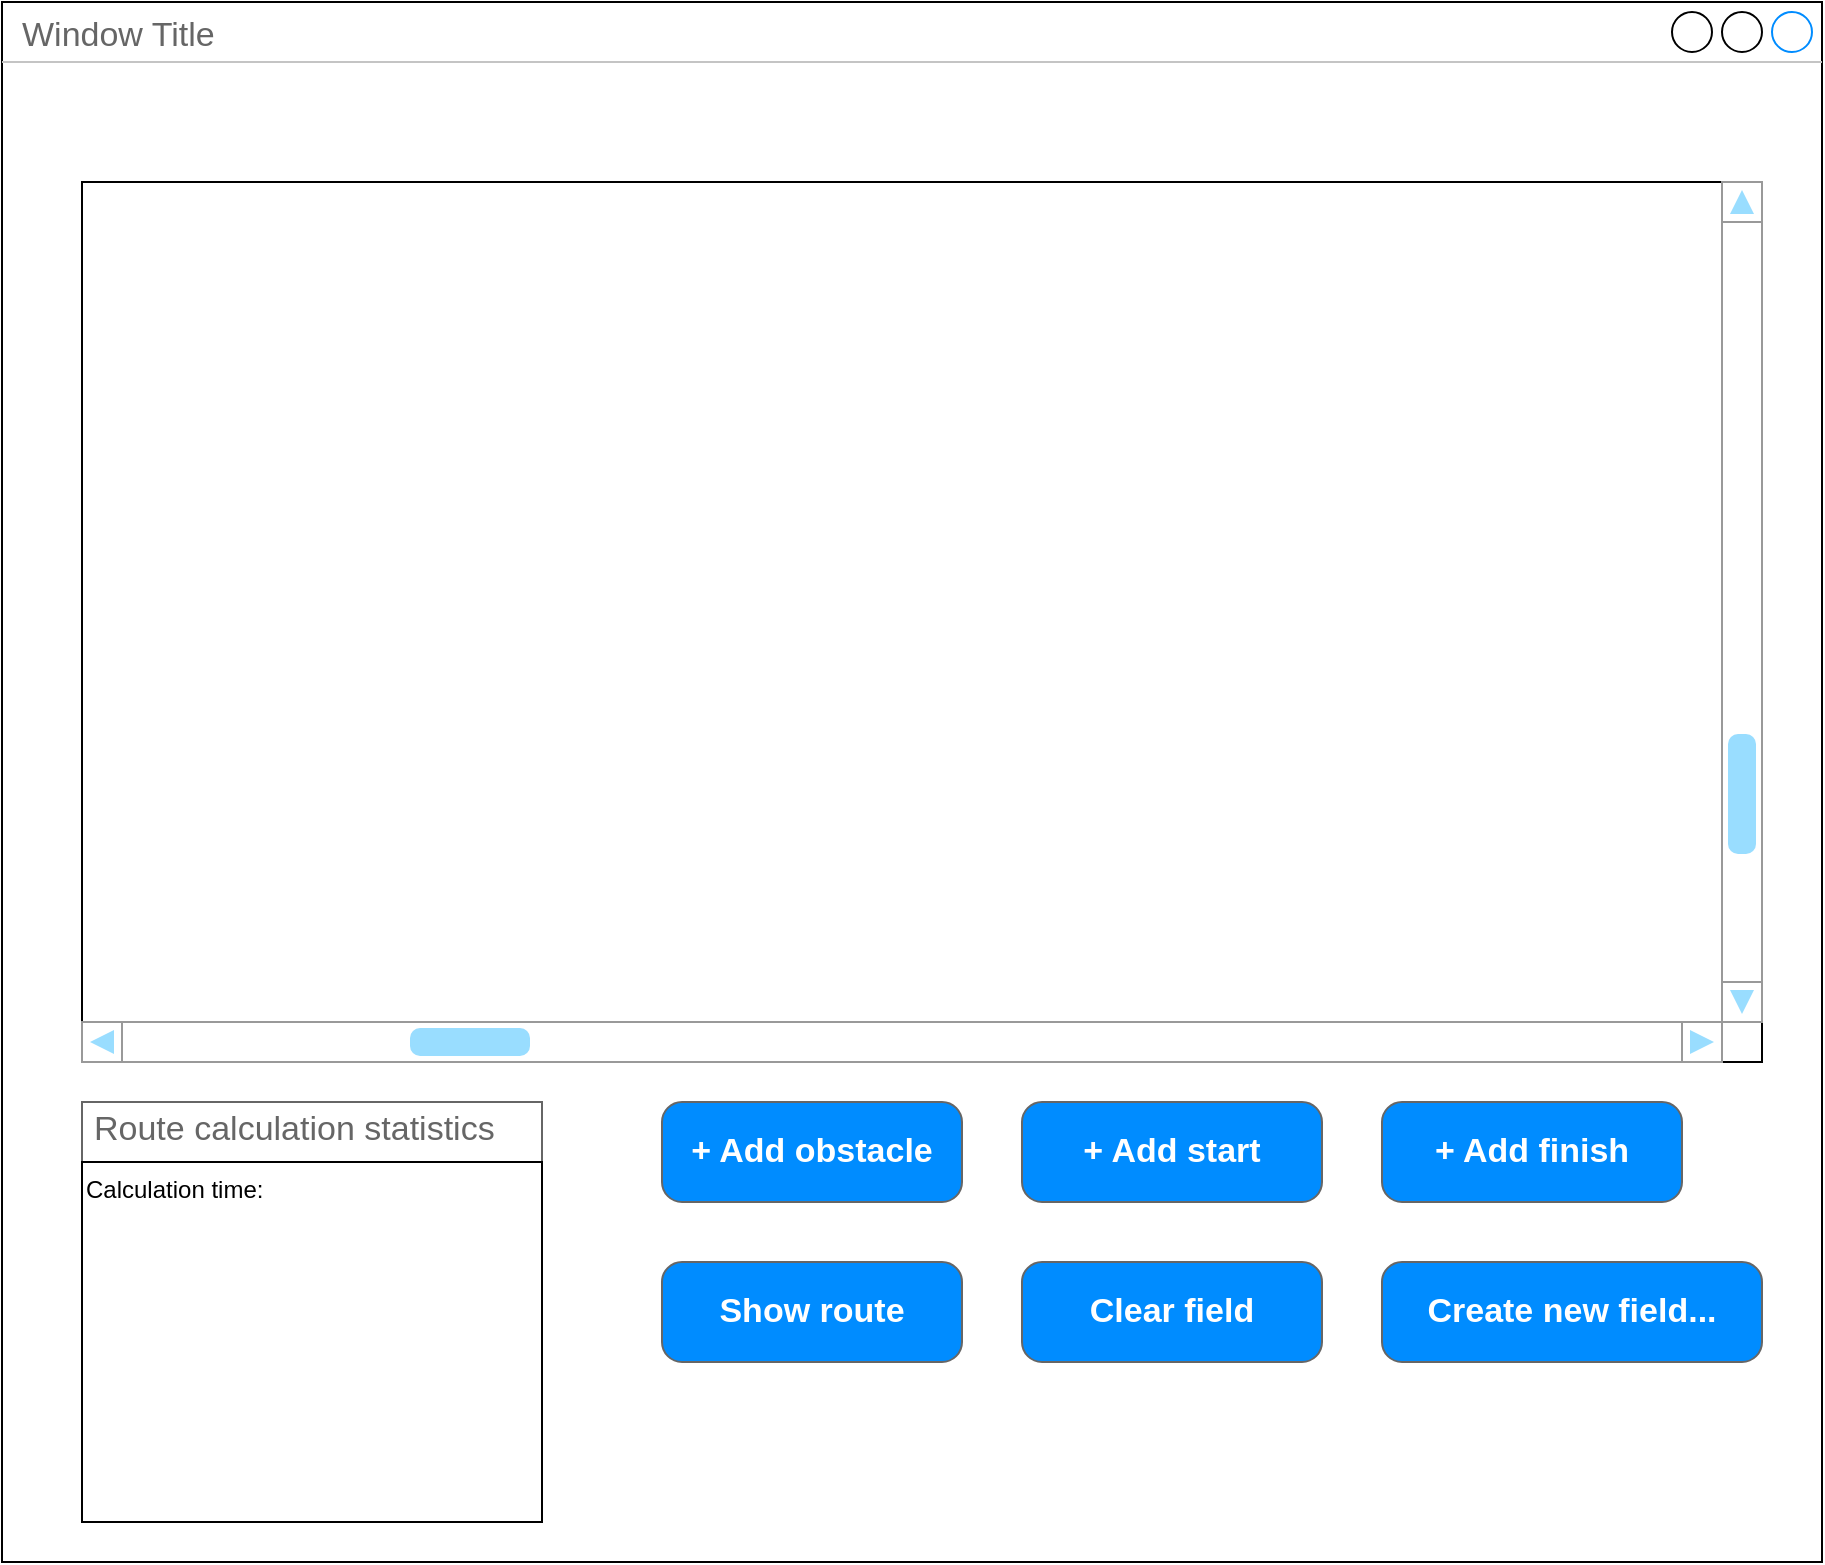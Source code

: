 <mxfile version="24.2.5" type="device">
  <diagram name="Страница — 1" id="YNurkjpM__piOEQWECyj">
    <mxGraphModel dx="2261" dy="871" grid="1" gridSize="10" guides="1" tooltips="1" connect="1" arrows="1" fold="1" page="1" pageScale="1" pageWidth="827" pageHeight="1169" math="0" shadow="0">
      <root>
        <mxCell id="0" />
        <mxCell id="1" parent="0" />
        <mxCell id="t6zfiIMzgYW5g2YcHtl5-2" value="Window Title" style="strokeWidth=1;shadow=0;dashed=0;align=center;html=1;shape=mxgraph.mockup.containers.window;align=left;verticalAlign=top;spacingLeft=8;strokeColor2=#008cff;strokeColor3=#c4c4c4;fontColor=#666666;mainText=;fontSize=17;labelBackgroundColor=none;whiteSpace=wrap;" vertex="1" parent="1">
          <mxGeometry x="-200" y="100" width="910" height="780" as="geometry" />
        </mxCell>
        <mxCell id="t6zfiIMzgYW5g2YcHtl5-3" value="" style="rounded=0;whiteSpace=wrap;html=1;" vertex="1" parent="1">
          <mxGeometry x="-160" y="190" width="840" height="440" as="geometry" />
        </mxCell>
        <mxCell id="t6zfiIMzgYW5g2YcHtl5-4" value="" style="verticalLabelPosition=bottom;shadow=0;dashed=0;align=center;html=1;verticalAlign=top;strokeWidth=1;shape=mxgraph.mockup.navigation.scrollBar;strokeColor=#999999;barPos=20;fillColor2=#99ddff;strokeColor2=none;direction=north;" vertex="1" parent="1">
          <mxGeometry x="660" y="190" width="20" height="420" as="geometry" />
        </mxCell>
        <mxCell id="t6zfiIMzgYW5g2YcHtl5-5" value="" style="verticalLabelPosition=bottom;shadow=0;dashed=0;align=center;html=1;verticalAlign=top;strokeWidth=1;shape=mxgraph.mockup.navigation.scrollBar;strokeColor=#999999;barPos=20;fillColor2=#99ddff;strokeColor2=none;" vertex="1" parent="1">
          <mxGeometry x="-160" y="610" width="820" height="20" as="geometry" />
        </mxCell>
        <mxCell id="t6zfiIMzgYW5g2YcHtl5-6" value="Route calculation statistics" style="strokeWidth=1;shadow=0;dashed=0;align=center;html=1;shape=mxgraph.mockup.text.textBox;fontColor=#666666;align=left;fontSize=17;spacingLeft=4;spacingTop=-3;whiteSpace=wrap;strokeColor=#666666;mainText=" vertex="1" parent="1">
          <mxGeometry x="-160" y="650" width="230" height="30" as="geometry" />
        </mxCell>
        <mxCell id="t6zfiIMzgYW5g2YcHtl5-9" value="Calculation time:&amp;nbsp;&lt;div&gt;&lt;br&gt;&lt;/div&gt;" style="rounded=0;whiteSpace=wrap;html=1;align=left;verticalAlign=top;" vertex="1" parent="1">
          <mxGeometry x="-160" y="680" width="230" height="180" as="geometry" />
        </mxCell>
        <mxCell id="t6zfiIMzgYW5g2YcHtl5-10" value="Show route" style="strokeWidth=1;shadow=0;dashed=0;align=center;html=1;shape=mxgraph.mockup.buttons.button;strokeColor=#666666;fontColor=#ffffff;mainText=;buttonStyle=round;fontSize=17;fontStyle=1;fillColor=#008cff;whiteSpace=wrap;" vertex="1" parent="1">
          <mxGeometry x="130" y="730" width="150" height="50" as="geometry" />
        </mxCell>
        <mxCell id="t6zfiIMzgYW5g2YcHtl5-11" value="Clear field" style="strokeWidth=1;shadow=0;dashed=0;align=center;html=1;shape=mxgraph.mockup.buttons.button;strokeColor=#666666;fontColor=#ffffff;mainText=;buttonStyle=round;fontSize=17;fontStyle=1;fillColor=#008cff;whiteSpace=wrap;" vertex="1" parent="1">
          <mxGeometry x="310" y="730" width="150" height="50" as="geometry" />
        </mxCell>
        <mxCell id="t6zfiIMzgYW5g2YcHtl5-12" value="Create new field..." style="strokeWidth=1;shadow=0;dashed=0;align=center;html=1;shape=mxgraph.mockup.buttons.button;strokeColor=#666666;fontColor=#ffffff;mainText=;buttonStyle=round;fontSize=17;fontStyle=1;fillColor=#008cff;whiteSpace=wrap;" vertex="1" parent="1">
          <mxGeometry x="490" y="730" width="190" height="50" as="geometry" />
        </mxCell>
        <mxCell id="t6zfiIMzgYW5g2YcHtl5-13" value="+ Add obstacle" style="strokeWidth=1;shadow=0;dashed=0;align=center;html=1;shape=mxgraph.mockup.buttons.button;strokeColor=#666666;fontColor=#ffffff;mainText=;buttonStyle=round;fontSize=17;fontStyle=1;fillColor=#008cff;whiteSpace=wrap;" vertex="1" parent="1">
          <mxGeometry x="130" y="650" width="150" height="50" as="geometry" />
        </mxCell>
        <mxCell id="t6zfiIMzgYW5g2YcHtl5-14" value="+ Add start" style="strokeWidth=1;shadow=0;dashed=0;align=center;html=1;shape=mxgraph.mockup.buttons.button;strokeColor=#666666;fontColor=#ffffff;mainText=;buttonStyle=round;fontSize=17;fontStyle=1;fillColor=#008cff;whiteSpace=wrap;" vertex="1" parent="1">
          <mxGeometry x="310" y="650" width="150" height="50" as="geometry" />
        </mxCell>
        <mxCell id="t6zfiIMzgYW5g2YcHtl5-15" value="+ Add finish" style="strokeWidth=1;shadow=0;dashed=0;align=center;html=1;shape=mxgraph.mockup.buttons.button;strokeColor=#666666;fontColor=#ffffff;mainText=;buttonStyle=round;fontSize=17;fontStyle=1;fillColor=#008cff;whiteSpace=wrap;" vertex="1" parent="1">
          <mxGeometry x="490" y="650" width="150" height="50" as="geometry" />
        </mxCell>
      </root>
    </mxGraphModel>
  </diagram>
</mxfile>
